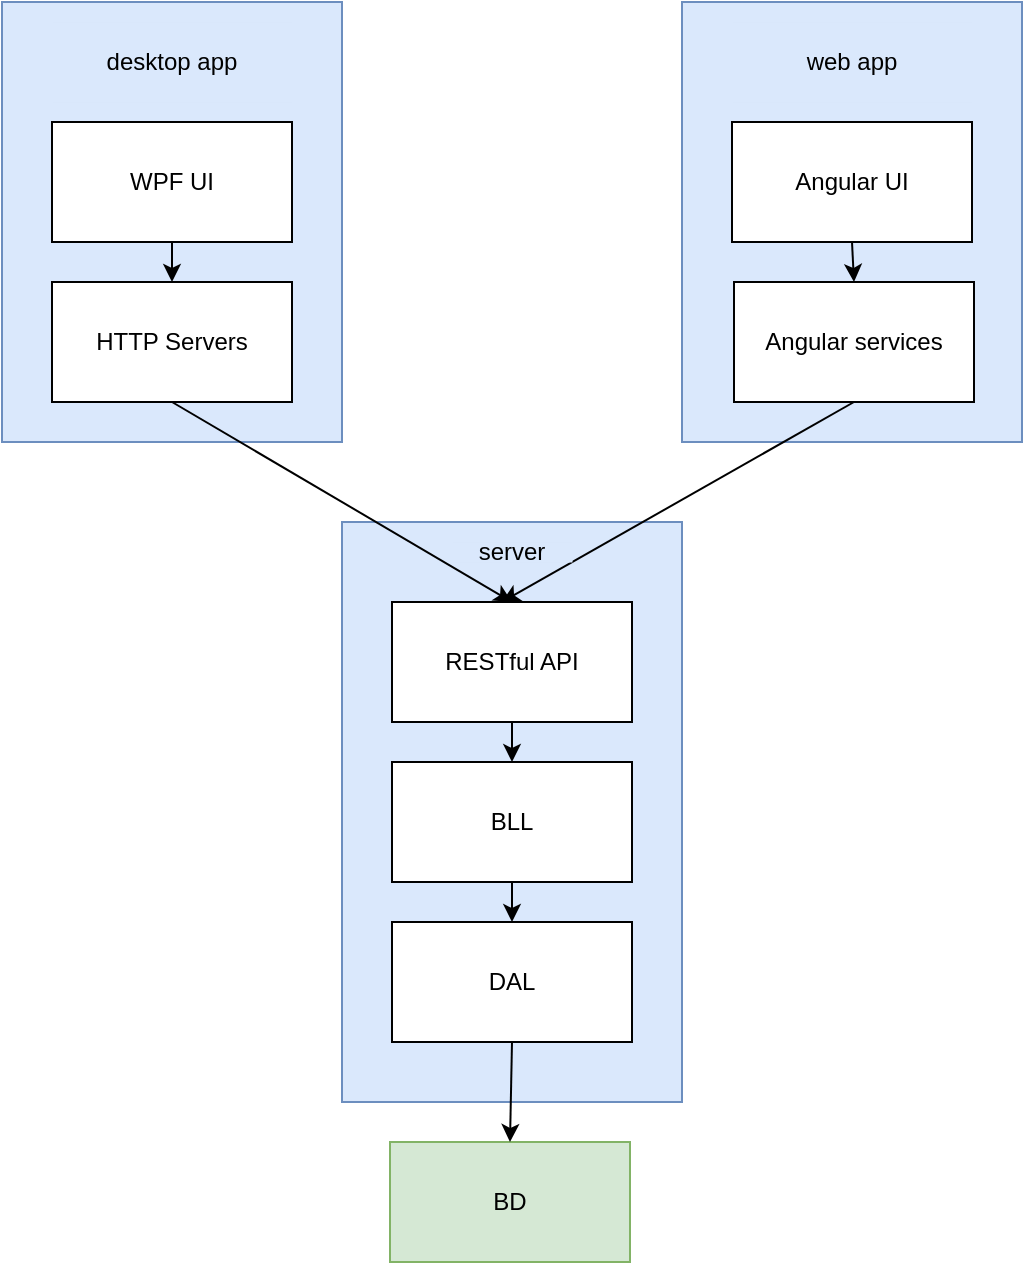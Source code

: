<mxfile version="24.7.12">
  <diagram name="Сторінка-1" id="YDc2gjrd0vgnJ1oWwmWS">
    <mxGraphModel dx="1627" dy="680" grid="1" gridSize="10" guides="1" tooltips="1" connect="1" arrows="1" fold="1" page="1" pageScale="1" pageWidth="827" pageHeight="1169" math="0" shadow="0">
      <root>
        <mxCell id="0" />
        <mxCell id="1" parent="0" />
        <mxCell id="TvLlH5Y3K7yi3y0c7AVU-1" value="" style="rounded=0;whiteSpace=wrap;html=1;fillColor=#dae8fc;strokeColor=#6c8ebf;" vertex="1" parent="1">
          <mxGeometry x="40" y="50" width="170" height="220" as="geometry" />
        </mxCell>
        <mxCell id="TvLlH5Y3K7yi3y0c7AVU-2" value="WPF UI" style="rounded=0;whiteSpace=wrap;html=1;" vertex="1" parent="1">
          <mxGeometry x="65" y="110" width="120" height="60" as="geometry" />
        </mxCell>
        <mxCell id="TvLlH5Y3K7yi3y0c7AVU-3" value="HTTP Servers" style="rounded=0;whiteSpace=wrap;html=1;" vertex="1" parent="1">
          <mxGeometry x="65" y="190" width="120" height="60" as="geometry" />
        </mxCell>
        <mxCell id="TvLlH5Y3K7yi3y0c7AVU-4" value="desktop app" style="rounded=0;whiteSpace=wrap;html=1;strokeWidth=0;fillColor=#dae8fc;strokeColor=none;" vertex="1" parent="1">
          <mxGeometry x="65" y="60" width="120" height="40" as="geometry" />
        </mxCell>
        <mxCell id="TvLlH5Y3K7yi3y0c7AVU-6" value="" style="rounded=0;whiteSpace=wrap;html=1;fillColor=#dae8fc;strokeColor=#6c8ebf;" vertex="1" parent="1">
          <mxGeometry x="380" y="50" width="170" height="220" as="geometry" />
        </mxCell>
        <mxCell id="TvLlH5Y3K7yi3y0c7AVU-7" value="Angular UI" style="rounded=0;whiteSpace=wrap;html=1;" vertex="1" parent="1">
          <mxGeometry x="405" y="110" width="120" height="60" as="geometry" />
        </mxCell>
        <mxCell id="TvLlH5Y3K7yi3y0c7AVU-8" value="" style="rounded=0;whiteSpace=wrap;html=1;fillColor=#dae8fc;strokeColor=#6c8ebf;" vertex="1" parent="1">
          <mxGeometry x="210" y="310" width="170" height="290" as="geometry" />
        </mxCell>
        <mxCell id="TvLlH5Y3K7yi3y0c7AVU-9" value="RESTful API" style="rounded=0;whiteSpace=wrap;html=1;" vertex="1" parent="1">
          <mxGeometry x="235" y="350" width="120" height="60" as="geometry" />
        </mxCell>
        <mxCell id="TvLlH5Y3K7yi3y0c7AVU-10" value="BLL" style="rounded=0;whiteSpace=wrap;html=1;" vertex="1" parent="1">
          <mxGeometry x="235" y="430" width="120" height="60" as="geometry" />
        </mxCell>
        <mxCell id="TvLlH5Y3K7yi3y0c7AVU-11" value="DAL" style="rounded=0;whiteSpace=wrap;html=1;" vertex="1" parent="1">
          <mxGeometry x="235" y="510" width="120" height="60" as="geometry" />
        </mxCell>
        <mxCell id="TvLlH5Y3K7yi3y0c7AVU-12" value="BD" style="rounded=0;whiteSpace=wrap;html=1;fillColor=#d5e8d4;strokeColor=#82b366;" vertex="1" parent="1">
          <mxGeometry x="234" y="620" width="120" height="60" as="geometry" />
        </mxCell>
        <mxCell id="TvLlH5Y3K7yi3y0c7AVU-15" value="" style="endArrow=classic;html=1;rounded=0;exitX=0.5;exitY=1;exitDx=0;exitDy=0;" edge="1" parent="1" source="TvLlH5Y3K7yi3y0c7AVU-9" target="TvLlH5Y3K7yi3y0c7AVU-10">
          <mxGeometry width="50" height="50" relative="1" as="geometry">
            <mxPoint x="180" y="430" as="sourcePoint" />
            <mxPoint x="230" y="380" as="targetPoint" />
          </mxGeometry>
        </mxCell>
        <mxCell id="TvLlH5Y3K7yi3y0c7AVU-16" value="" style="endArrow=classic;html=1;rounded=0;exitX=0.5;exitY=1;exitDx=0;exitDy=0;" edge="1" parent="1" source="TvLlH5Y3K7yi3y0c7AVU-10" target="TvLlH5Y3K7yi3y0c7AVU-11">
          <mxGeometry width="50" height="50" relative="1" as="geometry">
            <mxPoint x="180" y="430" as="sourcePoint" />
            <mxPoint x="230" y="380" as="targetPoint" />
          </mxGeometry>
        </mxCell>
        <mxCell id="TvLlH5Y3K7yi3y0c7AVU-17" value="" style="endArrow=classic;html=1;rounded=0;exitX=0.5;exitY=1;exitDx=0;exitDy=0;entryX=0.5;entryY=0;entryDx=0;entryDy=0;" edge="1" parent="1" source="TvLlH5Y3K7yi3y0c7AVU-11" target="TvLlH5Y3K7yi3y0c7AVU-12">
          <mxGeometry width="50" height="50" relative="1" as="geometry">
            <mxPoint x="180" y="500" as="sourcePoint" />
            <mxPoint x="230" y="450" as="targetPoint" />
          </mxGeometry>
        </mxCell>
        <mxCell id="TvLlH5Y3K7yi3y0c7AVU-19" value="" style="endArrow=classic;html=1;rounded=0;exitX=0.5;exitY=1;exitDx=0;exitDy=0;" edge="1" parent="1" source="TvLlH5Y3K7yi3y0c7AVU-2" target="TvLlH5Y3K7yi3y0c7AVU-3">
          <mxGeometry width="50" height="50" relative="1" as="geometry">
            <mxPoint x="140" y="350" as="sourcePoint" />
            <mxPoint x="190" y="300" as="targetPoint" />
          </mxGeometry>
        </mxCell>
        <mxCell id="TvLlH5Y3K7yi3y0c7AVU-21" value="Angular services" style="rounded=0;whiteSpace=wrap;html=1;" vertex="1" parent="1">
          <mxGeometry x="406" y="190" width="120" height="60" as="geometry" />
        </mxCell>
        <mxCell id="TvLlH5Y3K7yi3y0c7AVU-23" value="" style="endArrow=classic;html=1;rounded=0;exitX=0.5;exitY=1;exitDx=0;exitDy=0;entryX=0.5;entryY=0;entryDx=0;entryDy=0;" edge="1" parent="1" source="TvLlH5Y3K7yi3y0c7AVU-3" target="TvLlH5Y3K7yi3y0c7AVU-9">
          <mxGeometry width="50" height="50" relative="1" as="geometry">
            <mxPoint x="190" y="350" as="sourcePoint" />
            <mxPoint x="240" y="300" as="targetPoint" />
          </mxGeometry>
        </mxCell>
        <mxCell id="TvLlH5Y3K7yi3y0c7AVU-24" value="" style="endArrow=classic;html=1;rounded=0;exitX=0.5;exitY=1;exitDx=0;exitDy=0;" edge="1" parent="1" source="TvLlH5Y3K7yi3y0c7AVU-21">
          <mxGeometry width="50" height="50" relative="1" as="geometry">
            <mxPoint x="190" y="350" as="sourcePoint" />
            <mxPoint x="290" y="350" as="targetPoint" />
          </mxGeometry>
        </mxCell>
        <mxCell id="TvLlH5Y3K7yi3y0c7AVU-25" value="" style="endArrow=classic;html=1;rounded=0;exitX=0.5;exitY=1;exitDx=0;exitDy=0;entryX=0.5;entryY=0;entryDx=0;entryDy=0;" edge="1" parent="1" source="TvLlH5Y3K7yi3y0c7AVU-7" target="TvLlH5Y3K7yi3y0c7AVU-21">
          <mxGeometry width="50" height="50" relative="1" as="geometry">
            <mxPoint x="241" y="350" as="sourcePoint" />
            <mxPoint x="291" y="300" as="targetPoint" />
          </mxGeometry>
        </mxCell>
        <mxCell id="TvLlH5Y3K7yi3y0c7AVU-26" value="web app" style="rounded=0;whiteSpace=wrap;html=1;strokeWidth=0;fillColor=#dae8fc;strokeColor=none;" vertex="1" parent="1">
          <mxGeometry x="405" y="60" width="120" height="40" as="geometry" />
        </mxCell>
        <mxCell id="TvLlH5Y3K7yi3y0c7AVU-27" value="server" style="rounded=0;whiteSpace=wrap;html=1;strokeWidth=0;fillColor=#dae8fc;strokeColor=none;" vertex="1" parent="1">
          <mxGeometry x="265" y="320" width="60" height="10" as="geometry" />
        </mxCell>
      </root>
    </mxGraphModel>
  </diagram>
</mxfile>
